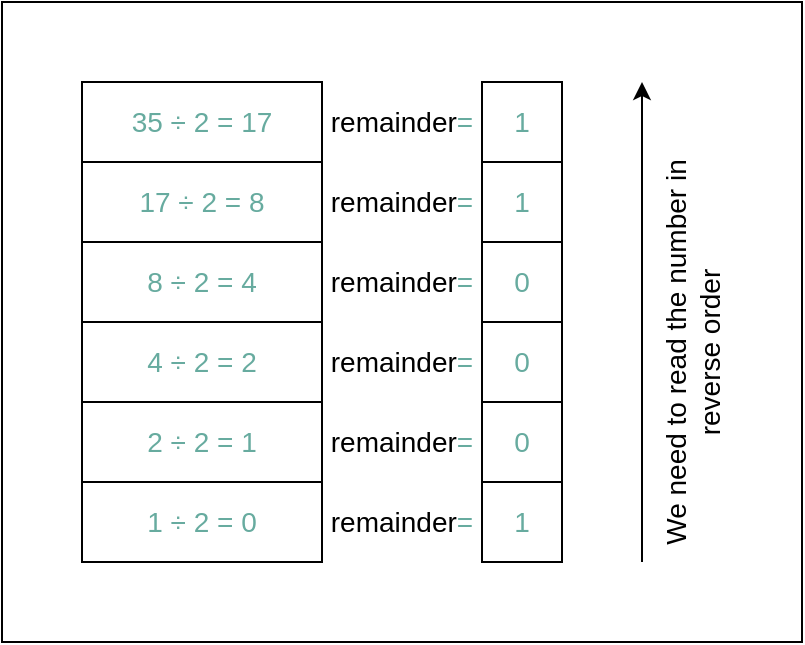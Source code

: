 <mxfile version="20.8.20" type="device"><diagram name="Page-1" id="4PCWjBSurxBVD5aBCst1"><mxGraphModel dx="1434" dy="728" grid="1" gridSize="10" guides="1" tooltips="1" connect="1" arrows="1" fold="1" page="1" pageScale="1" pageWidth="850" pageHeight="1100" math="0" shadow="0"><root><mxCell id="0"/><mxCell id="1" parent="0"/><mxCell id="AHR2nnYiNMatA7-mX4rD-137" value="" style="rounded=0;whiteSpace=wrap;html=1;labelBackgroundColor=none;fontSize=14;fontColor=#000000;" vertex="1" parent="1"><mxGeometry x="160" y="40" width="400" height="320" as="geometry"/></mxCell><mxCell id="AHR2nnYiNMatA7-mX4rD-115" value="35 ÷ 2 = 17" style="rounded=0;whiteSpace=wrap;html=1;labelBackgroundColor=none;fontSize=14;fontColor=#67AB9F;" vertex="1" parent="1"><mxGeometry x="200" y="80" width="120" height="40" as="geometry"/></mxCell><mxCell id="AHR2nnYiNMatA7-mX4rD-116" value="1" style="rounded=0;whiteSpace=wrap;html=1;labelBackgroundColor=none;fontSize=14;fontColor=#67AB9F;" vertex="1" parent="1"><mxGeometry x="400" y="80" width="40" height="40" as="geometry"/></mxCell><mxCell id="AHR2nnYiNMatA7-mX4rD-117" value="17 ÷ 2 = 8" style="rounded=0;whiteSpace=wrap;html=1;labelBackgroundColor=none;fontSize=14;fontColor=#67AB9F;" vertex="1" parent="1"><mxGeometry x="200" y="120" width="120" height="40" as="geometry"/></mxCell><mxCell id="AHR2nnYiNMatA7-mX4rD-118" value="8 ÷ 2 = 4" style="rounded=0;whiteSpace=wrap;html=1;labelBackgroundColor=none;fontSize=14;fontColor=#67AB9F;" vertex="1" parent="1"><mxGeometry x="200" y="160" width="120" height="40" as="geometry"/></mxCell><mxCell id="AHR2nnYiNMatA7-mX4rD-119" value="4 ÷ 2 = 2" style="rounded=0;whiteSpace=wrap;html=1;labelBackgroundColor=none;fontSize=14;fontColor=#67AB9F;" vertex="1" parent="1"><mxGeometry x="200" y="200" width="120" height="40" as="geometry"/></mxCell><mxCell id="AHR2nnYiNMatA7-mX4rD-120" value="2 ÷ 2 = 1" style="rounded=0;whiteSpace=wrap;html=1;labelBackgroundColor=none;fontSize=14;fontColor=#67AB9F;" vertex="1" parent="1"><mxGeometry x="200" y="240" width="120" height="40" as="geometry"/></mxCell><mxCell id="AHR2nnYiNMatA7-mX4rD-122" value="1" style="rounded=0;whiteSpace=wrap;html=1;labelBackgroundColor=none;fontSize=14;fontColor=#67AB9F;" vertex="1" parent="1"><mxGeometry x="400" y="120" width="40" height="40" as="geometry"/></mxCell><mxCell id="AHR2nnYiNMatA7-mX4rD-123" value="&lt;font color=&quot;#000000&quot;&gt;remainder&lt;/font&gt;=" style="text;html=1;strokeColor=none;fillColor=none;align=center;verticalAlign=middle;whiteSpace=wrap;rounded=0;fontSize=14;fontColor=#67AB9F;" vertex="1" parent="1"><mxGeometry x="330" y="85" width="60" height="30" as="geometry"/></mxCell><mxCell id="AHR2nnYiNMatA7-mX4rD-124" value="&lt;font color=&quot;#000000&quot;&gt;remainder&lt;/font&gt;=" style="text;html=1;strokeColor=none;fillColor=none;align=center;verticalAlign=middle;whiteSpace=wrap;rounded=0;fontSize=14;fontColor=#67AB9F;" vertex="1" parent="1"><mxGeometry x="330" y="125" width="60" height="30" as="geometry"/></mxCell><mxCell id="AHR2nnYiNMatA7-mX4rD-125" value="1 ÷ 2 = 0" style="rounded=0;whiteSpace=wrap;html=1;labelBackgroundColor=none;fontSize=14;fontColor=#67AB9F;" vertex="1" parent="1"><mxGeometry x="200" y="280" width="120" height="40" as="geometry"/></mxCell><mxCell id="AHR2nnYiNMatA7-mX4rD-126" value="&lt;font color=&quot;#000000&quot;&gt;remainder&lt;/font&gt;=" style="text;html=1;strokeColor=none;fillColor=none;align=center;verticalAlign=middle;whiteSpace=wrap;rounded=0;fontSize=14;fontColor=#67AB9F;" vertex="1" parent="1"><mxGeometry x="330" y="165" width="60" height="30" as="geometry"/></mxCell><mxCell id="AHR2nnYiNMatA7-mX4rD-127" value="&lt;font color=&quot;#000000&quot;&gt;remainder&lt;/font&gt;=" style="text;html=1;strokeColor=none;fillColor=none;align=center;verticalAlign=middle;whiteSpace=wrap;rounded=0;fontSize=14;fontColor=#67AB9F;" vertex="1" parent="1"><mxGeometry x="330" y="205" width="60" height="30" as="geometry"/></mxCell><mxCell id="AHR2nnYiNMatA7-mX4rD-128" value="&lt;font color=&quot;#000000&quot;&gt;remainder&lt;/font&gt;=" style="text;html=1;strokeColor=none;fillColor=none;align=center;verticalAlign=middle;whiteSpace=wrap;rounded=0;fontSize=14;fontColor=#67AB9F;" vertex="1" parent="1"><mxGeometry x="330" y="245" width="60" height="30" as="geometry"/></mxCell><mxCell id="AHR2nnYiNMatA7-mX4rD-129" value="&lt;font color=&quot;#000000&quot;&gt;remainder&lt;/font&gt;=" style="text;html=1;strokeColor=none;fillColor=none;align=center;verticalAlign=middle;whiteSpace=wrap;rounded=0;fontSize=14;fontColor=#67AB9F;" vertex="1" parent="1"><mxGeometry x="330" y="285" width="60" height="30" as="geometry"/></mxCell><mxCell id="AHR2nnYiNMatA7-mX4rD-130" value="0" style="rounded=0;whiteSpace=wrap;html=1;labelBackgroundColor=none;fontSize=14;fontColor=#67AB9F;" vertex="1" parent="1"><mxGeometry x="400" y="160" width="40" height="40" as="geometry"/></mxCell><mxCell id="AHR2nnYiNMatA7-mX4rD-131" value="0" style="rounded=0;whiteSpace=wrap;html=1;labelBackgroundColor=none;fontSize=14;fontColor=#67AB9F;" vertex="1" parent="1"><mxGeometry x="400" y="200" width="40" height="40" as="geometry"/></mxCell><mxCell id="AHR2nnYiNMatA7-mX4rD-132" value="0" style="rounded=0;whiteSpace=wrap;html=1;labelBackgroundColor=none;fontSize=14;fontColor=#67AB9F;" vertex="1" parent="1"><mxGeometry x="400" y="240" width="40" height="40" as="geometry"/></mxCell><mxCell id="AHR2nnYiNMatA7-mX4rD-133" value="1" style="rounded=0;whiteSpace=wrap;html=1;labelBackgroundColor=none;fontSize=14;fontColor=#67AB9F;" vertex="1" parent="1"><mxGeometry x="400" y="280" width="40" height="40" as="geometry"/></mxCell><mxCell id="AHR2nnYiNMatA7-mX4rD-134" value="" style="endArrow=classic;html=1;rounded=0;fontSize=14;fontColor=#000000;" edge="1" parent="1"><mxGeometry width="50" height="50" relative="1" as="geometry"><mxPoint x="480" y="320" as="sourcePoint"/><mxPoint x="480" y="80" as="targetPoint"/></mxGeometry></mxCell><mxCell id="AHR2nnYiNMatA7-mX4rD-135" value="We need to read the number in reverse order" style="text;html=1;strokeColor=none;fillColor=none;align=center;verticalAlign=middle;whiteSpace=wrap;rounded=0;fontSize=14;fontColor=#000000;rotation=-90;" vertex="1" parent="1"><mxGeometry x="390" y="200" width="230" height="30" as="geometry"/></mxCell></root></mxGraphModel></diagram></mxfile>